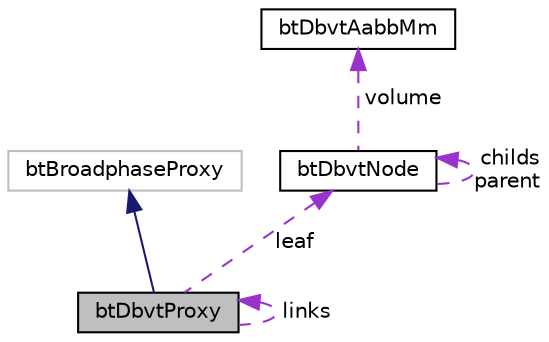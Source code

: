 digraph "btDbvtProxy"
{
  edge [fontname="Helvetica",fontsize="10",labelfontname="Helvetica",labelfontsize="10"];
  node [fontname="Helvetica",fontsize="10",shape=record];
  Node1 [label="btDbvtProxy",height=0.2,width=0.4,color="black", fillcolor="grey75", style="filled", fontcolor="black"];
  Node2 -> Node1 [dir="back",color="midnightblue",fontsize="10",style="solid",fontname="Helvetica"];
  Node2 [label="btBroadphaseProxy",height=0.2,width=0.4,color="grey75", fillcolor="white", style="filled"];
  Node1 -> Node1 [dir="back",color="darkorchid3",fontsize="10",style="dashed",label=" links" ,fontname="Helvetica"];
  Node3 -> Node1 [dir="back",color="darkorchid3",fontsize="10",style="dashed",label=" leaf" ,fontname="Helvetica"];
  Node3 [label="btDbvtNode",height=0.2,width=0.4,color="black", fillcolor="white", style="filled",URL="$structbt_dbvt_node.html"];
  Node4 -> Node3 [dir="back",color="darkorchid3",fontsize="10",style="dashed",label=" volume" ,fontname="Helvetica"];
  Node4 [label="btDbvtAabbMm",height=0.2,width=0.4,color="black", fillcolor="white", style="filled",URL="$structbt_dbvt_aabb_mm.html"];
  Node3 -> Node3 [dir="back",color="darkorchid3",fontsize="10",style="dashed",label=" childs\nparent" ,fontname="Helvetica"];
}
